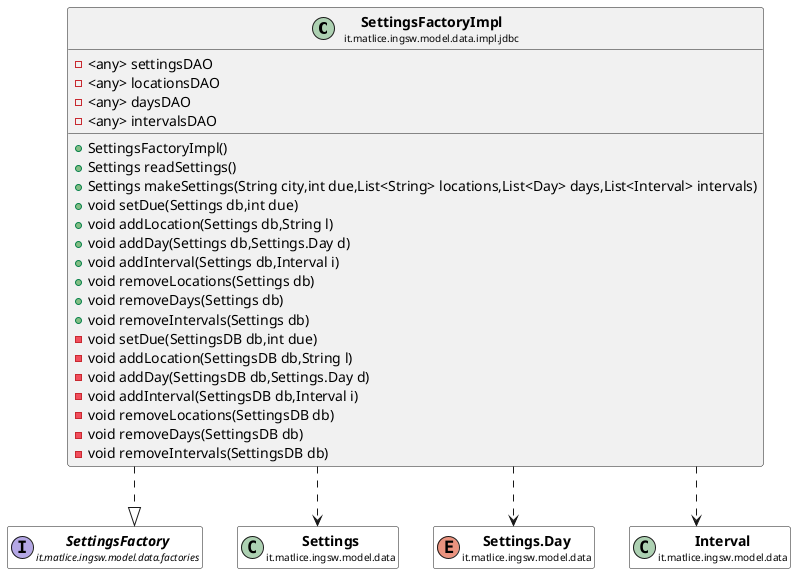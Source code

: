 @startuml

skinparam svgLinkTarget _parent
skinparam linetype ortho
set namespaceSeparator none
class "<b><size:14>SettingsFactoryImpl</b>\n<size:10>it.matlice.ingsw.model.data.impl.jdbc" as it.matlice.ingsw.model.data.impl.jdbc.SettingsFactoryImpl  [[../../../../../../../it/matlice/ingsw/model/data/impl/jdbc/SettingsFactoryImpl.html{it.matlice.ingsw.model.data.impl.jdbc.SettingsFactoryImpl}]] {
-<any> settingsDAO
-<any> locationsDAO
-<any> daysDAO
-<any> intervalsDAO
+SettingsFactoryImpl()
+Settings readSettings()
+Settings makeSettings(String city,int due,List<String> locations,List<Day> days,List<Interval> intervals)
+void setDue(Settings db,int due)
+void addLocation(Settings db,String l)
+void addDay(Settings db,Settings.Day d)
+void addInterval(Settings db,Interval i)
+void removeLocations(Settings db)
+void removeDays(Settings db)
+void removeIntervals(Settings db)
-void setDue(SettingsDB db,int due)
-void addLocation(SettingsDB db,String l)
-void addDay(SettingsDB db,Settings.Day d)
-void addInterval(SettingsDB db,Interval i)
-void removeLocations(SettingsDB db)
-void removeDays(SettingsDB db)
-void removeIntervals(SettingsDB db)
}


interface "<b><size:14>SettingsFactory</b>\n<size:10>it.matlice.ingsw.model.data.factories" as it.matlice.ingsw.model.data.factories.SettingsFactory  [[../../../../../../../it/matlice/ingsw/model/data/factories/SettingsFactory.html{it.matlice.ingsw.model.data.factories.SettingsFactory}]] #white {
}

hide it.matlice.ingsw.model.data.factories.SettingsFactory fields
hide it.matlice.ingsw.model.data.factories.SettingsFactory methods

it.matlice.ingsw.model.data.impl.jdbc.SettingsFactoryImpl ..|> it.matlice.ingsw.model.data.factories.SettingsFactory

class "<b><size:14>Settings</b>\n<size:10>it.matlice.ingsw.model.data" as it.matlice.ingsw.model.data.Settings  [[../../../../../../../it/matlice/ingsw/model/data/Settings.html{it.matlice.ingsw.model.data.Settings}]] #white {
}

hide it.matlice.ingsw.model.data.Settings fields
hide it.matlice.ingsw.model.data.Settings methods

it.matlice.ingsw.model.data.impl.jdbc.SettingsFactoryImpl ..> it.matlice.ingsw.model.data.Settings



enum "<b><size:14>Settings.Day</b>\n<size:10>it.matlice.ingsw.model.data" as it.matlice.ingsw.model.data.Settings.Day  [[../../../../../../../it/matlice/ingsw/model/data/Settings.Day.html{it.matlice.ingsw.model.data.Settings.Day}]] #white {
}

hide it.matlice.ingsw.model.data.Settings.Day fields
hide it.matlice.ingsw.model.data.Settings.Day methods

it.matlice.ingsw.model.data.impl.jdbc.SettingsFactoryImpl ..> it.matlice.ingsw.model.data.Settings.Day


class "<b><size:14>Interval</b>\n<size:10>it.matlice.ingsw.model.data" as it.matlice.ingsw.model.data.Interval  [[../../../../../../../it/matlice/ingsw/model/data/Interval.html{it.matlice.ingsw.model.data.Interval}]] #white {
}

hide it.matlice.ingsw.model.data.Interval fields
hide it.matlice.ingsw.model.data.Interval methods

it.matlice.ingsw.model.data.impl.jdbc.SettingsFactoryImpl ..> it.matlice.ingsw.model.data.Interval



@enduml
